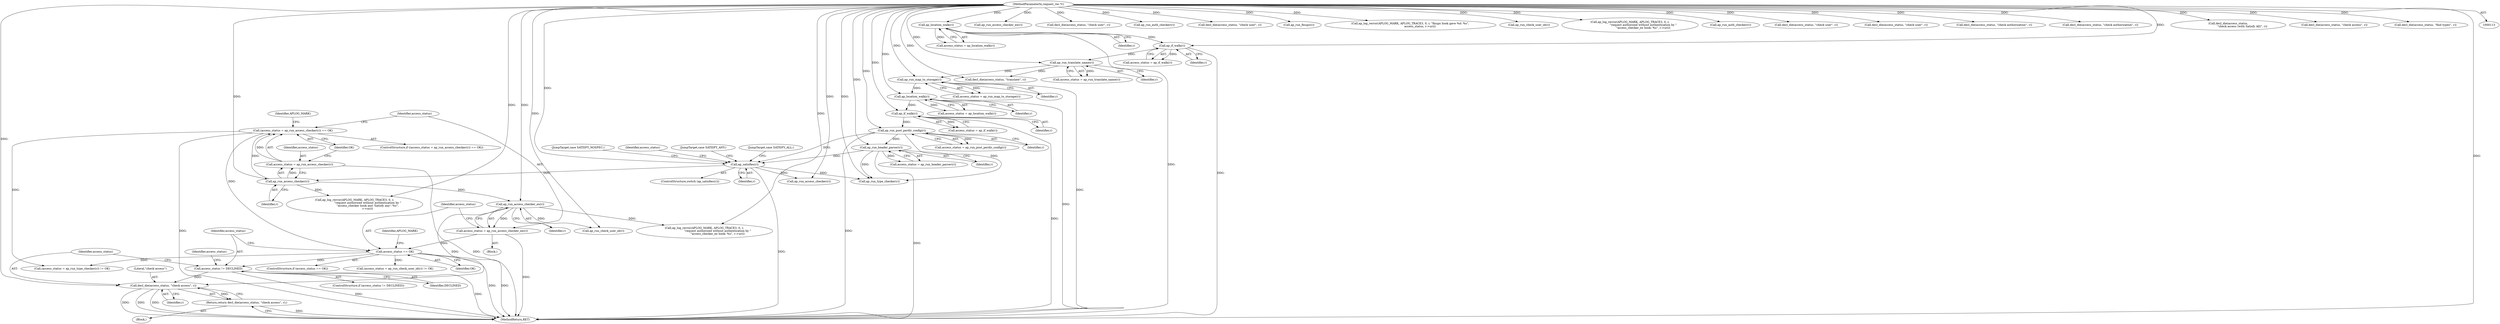 digraph "1_httpd_cd2b7a26c776b0754fb98426a67804fd48118708@del" {
"1000529" [label="(Call,access_status != DECLINED)"];
"1000514" [label="(Call,access_status == OK)"];
"1000509" [label="(Call,access_status = ap_run_access_checker_ex(r))"];
"1000511" [label="(Call,ap_run_access_checker_ex(r))"];
"1000495" [label="(Call,ap_run_access_checker(r))"];
"1000399" [label="(Call,ap_satisfies(r))"];
"1000309" [label="(Call,ap_run_post_perdir_config(r))"];
"1000276" [label="(Call,ap_if_walk(r))"];
"1000268" [label="(Call,ap_location_walk(r))"];
"1000260" [label="(Call,ap_run_map_to_storage(r))"];
"1000240" [label="(Call,ap_run_translate_name(r))"];
"1000207" [label="(Call,ap_if_walk(r))"];
"1000199" [label="(Call,ap_location_walk(r))"];
"1000114" [label="(MethodParameterIn,request_rec *r)"];
"1000324" [label="(Call,ap_run_header_parser(r))"];
"1000492" [label="(Call,(access_status = ap_run_access_checker(r)) == OK)"];
"1000493" [label="(Call,access_status = ap_run_access_checker(r))"];
"1000534" [label="(Call,decl_die(access_status, \"check access\", r))"];
"1000533" [label="(Return,return decl_die(access_status, \"check access\", r);)"];
"1000534" [label="(Call,decl_die(access_status, \"check access\", r))"];
"1000276" [label="(Call,ap_if_walk(r))"];
"1000307" [label="(Call,access_status = ap_run_post_perdir_config(r))"];
"1000530" [label="(Identifier,access_status)"];
"1000419" [label="(Call,ap_run_access_checker_ex(r))"];
"1000205" [label="(Call,access_status = ap_if_walk(r))"];
"1000529" [label="(Call,access_status != DECLINED)"];
"1000564" [label="(Call,decl_die(access_status, \"check user\", r))"];
"1000572" [label="(Call,ap_run_auth_checker(r))"];
"1000260" [label="(Call,ap_run_map_to_storage(r))"];
"1000240" [label="(Call,ap_run_translate_name(r))"];
"1000496" [label="(Identifier,r)"];
"1000244" [label="(Call,decl_die(access_status, \"translate\", r))"];
"1000516" [label="(Identifier,OK)"];
"1000399" [label="(Call,ap_satisfies(r))"];
"1000549" [label="(Call,decl_die(access_status, \"check user\", r))"];
"1000543" [label="(Identifier,access_status)"];
"1000490" [label="(JumpTarget,case SATISFY_ANY:)"];
"1000599" [label="(Call,ap_run_fixups(r))"];
"1000500" [label="(Identifier,APLOG_MARK)"];
"1000514" [label="(Call,access_status == OK)"];
"1000544" [label="(Call,ap_run_check_user_id(r))"];
"1000208" [label="(Identifier,r)"];
"1000603" [label="(Call,ap_log_rerror(APLOG_MARK, APLOG_TRACE3, 0, r, \"fixups hook gave %d: %s\",\n                      access_status, r->uri))"];
"1000402" [label="(JumpTarget,case SATISFY_ALL:)"];
"1000266" [label="(Call,access_status = ap_location_walk(r))"];
"1000452" [label="(Call,ap_run_check_user_id(r))"];
"1000535" [label="(Identifier,access_status)"];
"1000426" [label="(Call,ap_log_rerror(APLOG_MARK, APLOG_TRACE3, 0, r,\n                              \"request authorized without authentication by \"\n                              \"access_checker_ex hook: %s\", r->uri))"];
"1000408" [label="(Call,ap_run_access_checker(r))"];
"1000494" [label="(Identifier,access_status)"];
"1000480" [label="(Call,ap_run_auth_checker(r))"];
"1000457" [label="(Call,decl_die(access_status, \"check user\", r))"];
"1000495" [label="(Call,ap_run_access_checker(r))"];
"1000403" [label="(JumpTarget,case SATISFY_NOSPEC:)"];
"1000261" [label="(Identifier,r)"];
"1000472" [label="(Call,decl_die(access_status, \"check user\", r))"];
"1000485" [label="(Call,decl_die(access_status, \"check authorization\", r))"];
"1000269" [label="(Identifier,r)"];
"1000583" [label="(Call,(access_status = ap_run_type_checker(r)) != OK)"];
"1000528" [label="(ControlStructure,if (access_status != DECLINED))"];
"1000493" [label="(Call,access_status = ap_run_access_checker(r))"];
"1000241" [label="(Identifier,r)"];
"1000197" [label="(Call,access_status = ap_location_walk(r))"];
"1000515" [label="(Identifier,access_status)"];
"1000491" [label="(ControlStructure,if ((access_status = ap_run_access_checker(r)) == OK))"];
"1000536" [label="(Literal,\"check access\")"];
"1000497" [label="(Identifier,OK)"];
"1000577" [label="(Call,decl_die(access_status, \"check authorization\", r))"];
"1000585" [label="(Identifier,access_status)"];
"1000238" [label="(Call,access_status = ap_run_translate_name(r))"];
"1000207" [label="(Call,ap_if_walk(r))"];
"1000586" [label="(Call,ap_run_type_checker(r))"];
"1000277" [label="(Identifier,r)"];
"1000268" [label="(Call,ap_location_walk(r))"];
"1000533" [label="(Return,return decl_die(access_status, \"check access\", r);)"];
"1000531" [label="(Identifier,DECLINED)"];
"1000114" [label="(MethodParameterIn,request_rec *r)"];
"1000309" [label="(Call,ap_run_post_perdir_config(r))"];
"1000499" [label="(Call,ap_log_rerror(APLOG_MARK, APLOG_TRACE3, 0, r,\n                              \"request authorized without authentication by \"\n                              \"access_checker hook and 'Satisfy any': %s\",\n                              r->uri))"];
"1000258" [label="(Call,access_status = ap_run_map_to_storage(r))"];
"1000413" [label="(Call,decl_die(access_status,\n                                \"check access (with Satisfy All)\", r))"];
"1000398" [label="(ControlStructure,switch (ap_satisfies(r)))"];
"1000401" [label="(Block,)"];
"1000310" [label="(Identifier,r)"];
"1000537" [label="(Identifier,r)"];
"1000324" [label="(Call,ap_run_header_parser(r))"];
"1000513" [label="(ControlStructure,if (access_status == OK))"];
"1000617" [label="(MethodReturn,RET)"];
"1000442" [label="(Call,decl_die(access_status, \"check access\", r))"];
"1000510" [label="(Identifier,access_status)"];
"1000325" [label="(Identifier,r)"];
"1000274" [label="(Call,access_status = ap_if_walk(r))"];
"1000199" [label="(Call,ap_location_walk(r))"];
"1000541" [label="(Call,(access_status = ap_run_check_user_id(r)) != OK)"];
"1000322" [label="(Call,access_status = ap_run_header_parser(r))"];
"1000519" [label="(Identifier,APLOG_MARK)"];
"1000200" [label="(Identifier,r)"];
"1000591" [label="(Call,decl_die(access_status, \"find types\", r))"];
"1000400" [label="(Identifier,r)"];
"1000512" [label="(Identifier,r)"];
"1000492" [label="(Call,(access_status = ap_run_access_checker(r)) == OK)"];
"1000511" [label="(Call,ap_run_access_checker_ex(r))"];
"1000532" [label="(Block,)"];
"1000518" [label="(Call,ap_log_rerror(APLOG_MARK, APLOG_TRACE3, 0, r,\n                              \"request authorized without authentication by \"\n                              \"access_checker_ex hook: %s\", r->uri))"];
"1000509" [label="(Call,access_status = ap_run_access_checker_ex(r))"];
"1000529" -> "1000528"  [label="AST: "];
"1000529" -> "1000531"  [label="CFG: "];
"1000530" -> "1000529"  [label="AST: "];
"1000531" -> "1000529"  [label="AST: "];
"1000535" -> "1000529"  [label="CFG: "];
"1000543" -> "1000529"  [label="CFG: "];
"1000529" -> "1000617"  [label="DDG: "];
"1000529" -> "1000617"  [label="DDG: "];
"1000514" -> "1000529"  [label="DDG: "];
"1000529" -> "1000534"  [label="DDG: "];
"1000514" -> "1000513"  [label="AST: "];
"1000514" -> "1000516"  [label="CFG: "];
"1000515" -> "1000514"  [label="AST: "];
"1000516" -> "1000514"  [label="AST: "];
"1000519" -> "1000514"  [label="CFG: "];
"1000530" -> "1000514"  [label="CFG: "];
"1000514" -> "1000617"  [label="DDG: "];
"1000514" -> "1000617"  [label="DDG: "];
"1000509" -> "1000514"  [label="DDG: "];
"1000492" -> "1000514"  [label="DDG: "];
"1000514" -> "1000541"  [label="DDG: "];
"1000514" -> "1000583"  [label="DDG: "];
"1000509" -> "1000401"  [label="AST: "];
"1000509" -> "1000511"  [label="CFG: "];
"1000510" -> "1000509"  [label="AST: "];
"1000511" -> "1000509"  [label="AST: "];
"1000515" -> "1000509"  [label="CFG: "];
"1000509" -> "1000617"  [label="DDG: "];
"1000511" -> "1000509"  [label="DDG: "];
"1000511" -> "1000512"  [label="CFG: "];
"1000512" -> "1000511"  [label="AST: "];
"1000495" -> "1000511"  [label="DDG: "];
"1000114" -> "1000511"  [label="DDG: "];
"1000511" -> "1000518"  [label="DDG: "];
"1000511" -> "1000534"  [label="DDG: "];
"1000511" -> "1000544"  [label="DDG: "];
"1000495" -> "1000493"  [label="AST: "];
"1000495" -> "1000496"  [label="CFG: "];
"1000496" -> "1000495"  [label="AST: "];
"1000493" -> "1000495"  [label="CFG: "];
"1000495" -> "1000492"  [label="DDG: "];
"1000495" -> "1000493"  [label="DDG: "];
"1000399" -> "1000495"  [label="DDG: "];
"1000114" -> "1000495"  [label="DDG: "];
"1000495" -> "1000499"  [label="DDG: "];
"1000399" -> "1000398"  [label="AST: "];
"1000399" -> "1000400"  [label="CFG: "];
"1000400" -> "1000399"  [label="AST: "];
"1000402" -> "1000399"  [label="CFG: "];
"1000403" -> "1000399"  [label="CFG: "];
"1000490" -> "1000399"  [label="CFG: "];
"1000585" -> "1000399"  [label="CFG: "];
"1000399" -> "1000617"  [label="DDG: "];
"1000309" -> "1000399"  [label="DDG: "];
"1000324" -> "1000399"  [label="DDG: "];
"1000114" -> "1000399"  [label="DDG: "];
"1000399" -> "1000408"  [label="DDG: "];
"1000399" -> "1000586"  [label="DDG: "];
"1000309" -> "1000307"  [label="AST: "];
"1000309" -> "1000310"  [label="CFG: "];
"1000310" -> "1000309"  [label="AST: "];
"1000307" -> "1000309"  [label="CFG: "];
"1000309" -> "1000617"  [label="DDG: "];
"1000309" -> "1000307"  [label="DDG: "];
"1000276" -> "1000309"  [label="DDG: "];
"1000114" -> "1000309"  [label="DDG: "];
"1000309" -> "1000324"  [label="DDG: "];
"1000309" -> "1000586"  [label="DDG: "];
"1000276" -> "1000274"  [label="AST: "];
"1000276" -> "1000277"  [label="CFG: "];
"1000277" -> "1000276"  [label="AST: "];
"1000274" -> "1000276"  [label="CFG: "];
"1000276" -> "1000617"  [label="DDG: "];
"1000276" -> "1000274"  [label="DDG: "];
"1000268" -> "1000276"  [label="DDG: "];
"1000114" -> "1000276"  [label="DDG: "];
"1000268" -> "1000266"  [label="AST: "];
"1000268" -> "1000269"  [label="CFG: "];
"1000269" -> "1000268"  [label="AST: "];
"1000266" -> "1000268"  [label="CFG: "];
"1000268" -> "1000617"  [label="DDG: "];
"1000268" -> "1000266"  [label="DDG: "];
"1000260" -> "1000268"  [label="DDG: "];
"1000114" -> "1000268"  [label="DDG: "];
"1000260" -> "1000258"  [label="AST: "];
"1000260" -> "1000261"  [label="CFG: "];
"1000261" -> "1000260"  [label="AST: "];
"1000258" -> "1000260"  [label="CFG: "];
"1000260" -> "1000617"  [label="DDG: "];
"1000260" -> "1000258"  [label="DDG: "];
"1000240" -> "1000260"  [label="DDG: "];
"1000114" -> "1000260"  [label="DDG: "];
"1000240" -> "1000238"  [label="AST: "];
"1000240" -> "1000241"  [label="CFG: "];
"1000241" -> "1000240"  [label="AST: "];
"1000238" -> "1000240"  [label="CFG: "];
"1000240" -> "1000238"  [label="DDG: "];
"1000207" -> "1000240"  [label="DDG: "];
"1000114" -> "1000240"  [label="DDG: "];
"1000240" -> "1000244"  [label="DDG: "];
"1000207" -> "1000205"  [label="AST: "];
"1000207" -> "1000208"  [label="CFG: "];
"1000208" -> "1000207"  [label="AST: "];
"1000205" -> "1000207"  [label="CFG: "];
"1000207" -> "1000617"  [label="DDG: "];
"1000207" -> "1000205"  [label="DDG: "];
"1000199" -> "1000207"  [label="DDG: "];
"1000114" -> "1000207"  [label="DDG: "];
"1000199" -> "1000197"  [label="AST: "];
"1000199" -> "1000200"  [label="CFG: "];
"1000200" -> "1000199"  [label="AST: "];
"1000197" -> "1000199"  [label="CFG: "];
"1000199" -> "1000617"  [label="DDG: "];
"1000199" -> "1000197"  [label="DDG: "];
"1000114" -> "1000199"  [label="DDG: "];
"1000114" -> "1000113"  [label="AST: "];
"1000114" -> "1000617"  [label="DDG: "];
"1000114" -> "1000244"  [label="DDG: "];
"1000114" -> "1000324"  [label="DDG: "];
"1000114" -> "1000408"  [label="DDG: "];
"1000114" -> "1000413"  [label="DDG: "];
"1000114" -> "1000419"  [label="DDG: "];
"1000114" -> "1000426"  [label="DDG: "];
"1000114" -> "1000442"  [label="DDG: "];
"1000114" -> "1000452"  [label="DDG: "];
"1000114" -> "1000457"  [label="DDG: "];
"1000114" -> "1000472"  [label="DDG: "];
"1000114" -> "1000480"  [label="DDG: "];
"1000114" -> "1000485"  [label="DDG: "];
"1000114" -> "1000499"  [label="DDG: "];
"1000114" -> "1000518"  [label="DDG: "];
"1000114" -> "1000534"  [label="DDG: "];
"1000114" -> "1000544"  [label="DDG: "];
"1000114" -> "1000549"  [label="DDG: "];
"1000114" -> "1000564"  [label="DDG: "];
"1000114" -> "1000572"  [label="DDG: "];
"1000114" -> "1000577"  [label="DDG: "];
"1000114" -> "1000586"  [label="DDG: "];
"1000114" -> "1000591"  [label="DDG: "];
"1000114" -> "1000599"  [label="DDG: "];
"1000114" -> "1000603"  [label="DDG: "];
"1000324" -> "1000322"  [label="AST: "];
"1000324" -> "1000325"  [label="CFG: "];
"1000325" -> "1000324"  [label="AST: "];
"1000322" -> "1000324"  [label="CFG: "];
"1000324" -> "1000617"  [label="DDG: "];
"1000324" -> "1000322"  [label="DDG: "];
"1000324" -> "1000586"  [label="DDG: "];
"1000492" -> "1000491"  [label="AST: "];
"1000492" -> "1000497"  [label="CFG: "];
"1000493" -> "1000492"  [label="AST: "];
"1000497" -> "1000492"  [label="AST: "];
"1000500" -> "1000492"  [label="CFG: "];
"1000510" -> "1000492"  [label="CFG: "];
"1000492" -> "1000617"  [label="DDG: "];
"1000493" -> "1000492"  [label="DDG: "];
"1000492" -> "1000583"  [label="DDG: "];
"1000494" -> "1000493"  [label="AST: "];
"1000497" -> "1000493"  [label="CFG: "];
"1000493" -> "1000617"  [label="DDG: "];
"1000534" -> "1000533"  [label="AST: "];
"1000534" -> "1000537"  [label="CFG: "];
"1000535" -> "1000534"  [label="AST: "];
"1000536" -> "1000534"  [label="AST: "];
"1000537" -> "1000534"  [label="AST: "];
"1000533" -> "1000534"  [label="CFG: "];
"1000534" -> "1000617"  [label="DDG: "];
"1000534" -> "1000617"  [label="DDG: "];
"1000534" -> "1000617"  [label="DDG: "];
"1000534" -> "1000533"  [label="DDG: "];
"1000533" -> "1000532"  [label="AST: "];
"1000617" -> "1000533"  [label="CFG: "];
"1000533" -> "1000617"  [label="DDG: "];
}
